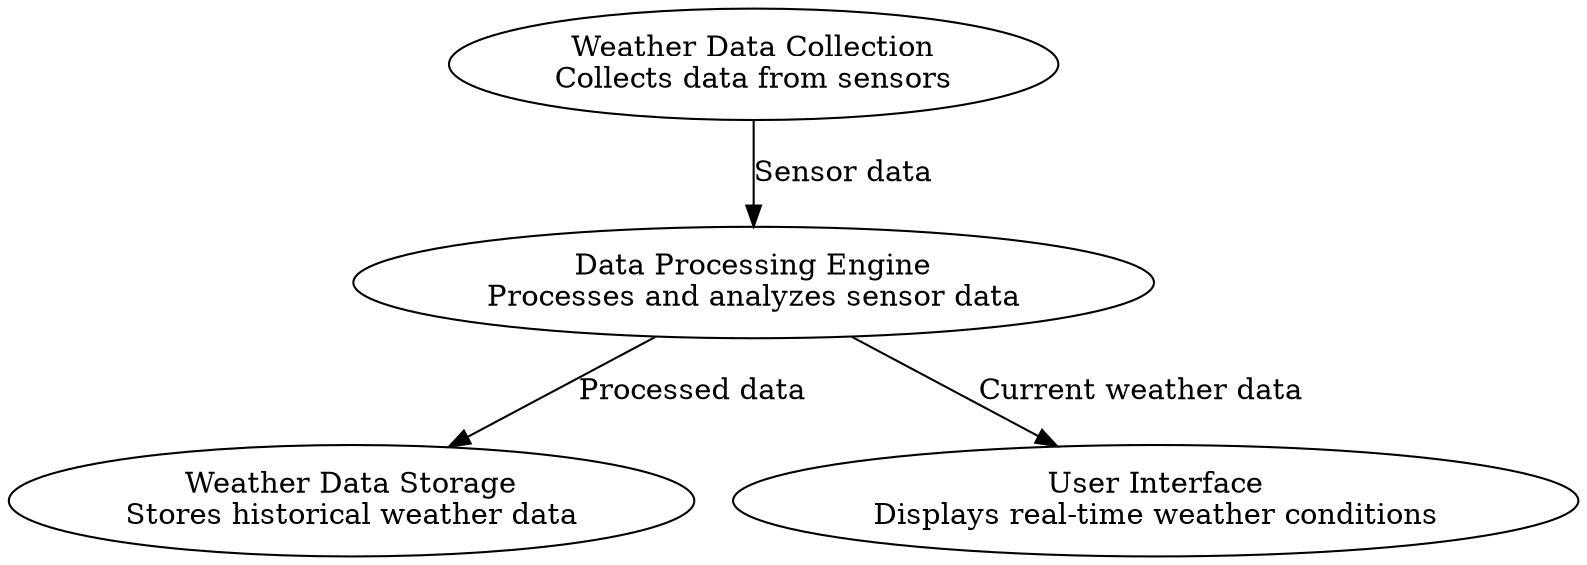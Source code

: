 digraph WeatherMonitoringSystem {

    WeatherDataCollection [label="Weather Data Collection\nCollects data from sensors"];
    DataProcessingEngine [label="Data Processing Engine\nProcesses and analyzes sensor data"];
    WeatherDataStorage [label="Weather Data Storage\nStores historical weather data"];
    UserInterface [label="User Interface\nDisplays real-time weather conditions"];

    WeatherDataCollection -> DataProcessingEngine [label="Sensor data"];
    DataProcessingEngine -> WeatherDataStorage [label="Processed data"];
    DataProcessingEngine -> UserInterface [label="Current weather data"];

    // Styling
    edge [color=blue];
    node [style=filled, color=lightgrey];
}

